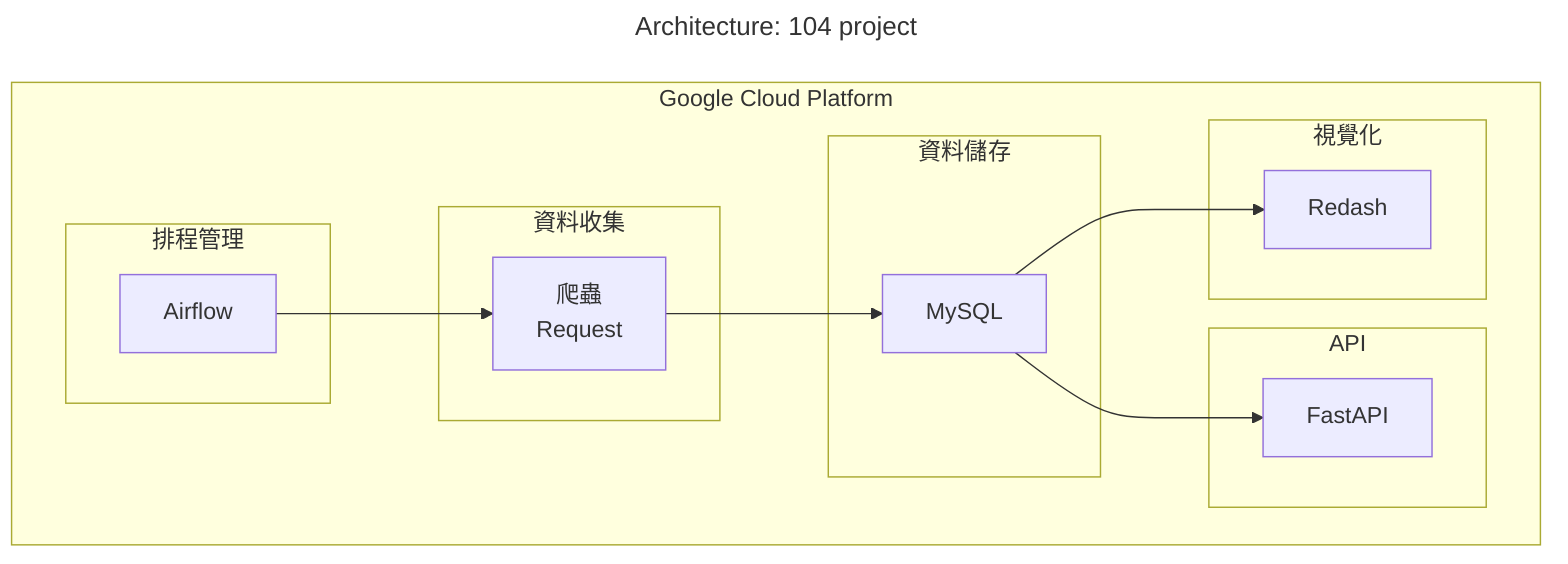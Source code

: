 ---
title: "Architecture: 104 project"
---
graph LR

subgraph "Google Cloud Platform"
    direction LR

    subgraph "排程管理"
        Airflow[Airflow]
    end

    subgraph "資料收集"
        Crawler["爬蟲<br/>Request"]
    end

    subgraph "資料儲存"
        Database[MySQL]
    end

    subgraph "API"
        ApiServer[FastAPI]
    end
    
    subgraph "視覺化"
        Dashboard[Redash]
    end

    Airflow --> Crawler
    Crawler --> Database
    Database --> ApiServer
    Database --> Dashboard
end